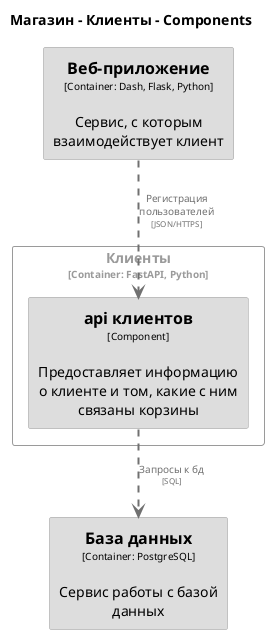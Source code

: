 @startuml
set separator none
title Магазин - Клиенты - Components

top to bottom direction

skinparam {
  arrowFontSize 10
  defaultTextAlignment center
  wrapWidth 200
  maxMessageSize 100
}

hide stereotype

skinparam rectangle<<Магазин.Клиенты.apiклиентов>> {
  BackgroundColor #dddddd
  FontColor #000000
  BorderColor #9a9a9a
  shadowing false
}
skinparam rectangle<<Магазин.Базаданных>> {
  BackgroundColor #dddddd
  FontColor #000000
  BorderColor #9a9a9a
  shadowing false
}
skinparam rectangle<<Магазин.Вебприложение>> {
  BackgroundColor #dddddd
  FontColor #000000
  BorderColor #9a9a9a
  shadowing false
}
skinparam rectangle<<Магазин.Клиенты>> {
  BorderColor #9a9a9a
  FontColor #9a9a9a
  shadowing false
}

rectangle "==База данных\n<size:10>[Container: PostgreSQL]</size>\n\nСервис работы с базой данных" <<Магазин.Базаданных>> as Магазин.Базаданных
rectangle "==Веб-приложение\n<size:10>[Container: Dash, Flask, Python]</size>\n\nСервис, с которым взаимодействует клиент" <<Магазин.Вебприложение>> as Магазин.Вебприложение

rectangle "Клиенты\n<size:10>[Container: FastAPI, Python]</size>" <<Магазин.Клиенты>> {
  rectangle "==api клиентов\n<size:10>[Component]</size>\n\nПредоставляет информацию о клиенте и том, какие с ним связаны корзины" <<Магазин.Клиенты.apiклиентов>> as Магазин.Клиенты.apiклиентов
}

Магазин.Вебприложение .[#707070,thickness=2].> Магазин.Клиенты.apiклиентов : "<color:#707070>Регистрация пользователей\n<color:#707070><size:8>[JSON/HTTPS]</size>"
Магазин.Клиенты.apiклиентов .[#707070,thickness=2].> Магазин.Базаданных : "<color:#707070>Запросы к бд\n<color:#707070><size:8>[SQL]</size>"
@enduml